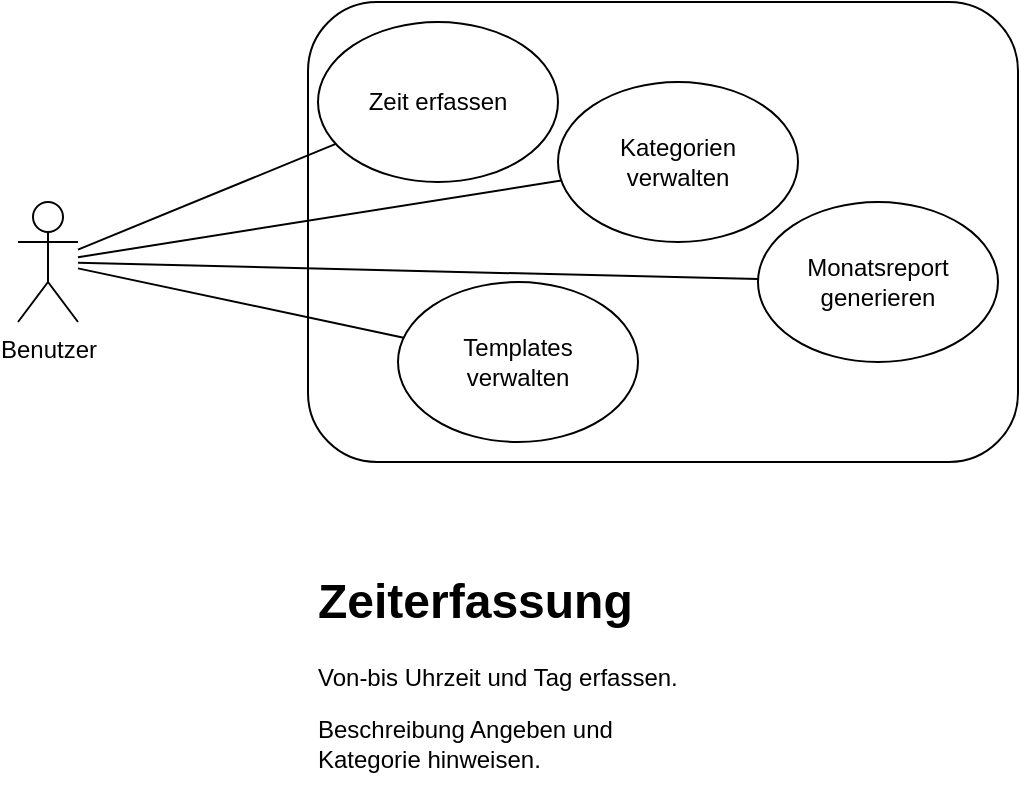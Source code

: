 <mxfile version="13.0.3" type="device"><diagram id="QuTR9RScUUBpiYTeIYR1" name="Page-1"><mxGraphModel dx="1205" dy="687" grid="1" gridSize="10" guides="1" tooltips="1" connect="1" arrows="1" fold="1" page="1" pageScale="1" pageWidth="850" pageHeight="1100" math="0" shadow="0"><root><mxCell id="0"/><mxCell id="1" parent="0"/><mxCell id="HPeIQ-rvwN4vnGWEq9nv-1" value="" style="rounded=1;whiteSpace=wrap;html=1;" vertex="1" parent="1"><mxGeometry x="215" y="110" width="355" height="230" as="geometry"/></mxCell><mxCell id="HPeIQ-rvwN4vnGWEq9nv-2" value="Zeit erfassen" style="ellipse;whiteSpace=wrap;html=1;" vertex="1" parent="1"><mxGeometry x="220" y="120" width="120" height="80" as="geometry"/></mxCell><mxCell id="HPeIQ-rvwN4vnGWEq9nv-3" value="Kategorien &lt;br&gt;verwalten" style="ellipse;whiteSpace=wrap;html=1;" vertex="1" parent="1"><mxGeometry x="340" y="150" width="120" height="80" as="geometry"/></mxCell><mxCell id="HPeIQ-rvwN4vnGWEq9nv-4" value="Monatsreport&lt;br&gt;generieren" style="ellipse;whiteSpace=wrap;html=1;" vertex="1" parent="1"><mxGeometry x="440" y="210" width="120" height="80" as="geometry"/></mxCell><mxCell id="HPeIQ-rvwN4vnGWEq9nv-5" value="Templates&lt;br&gt;verwalten" style="ellipse;whiteSpace=wrap;html=1;" vertex="1" parent="1"><mxGeometry x="260" y="250" width="120" height="80" as="geometry"/></mxCell><mxCell id="HPeIQ-rvwN4vnGWEq9nv-6" value="Benutzer" style="shape=umlActor;verticalLabelPosition=bottom;labelBackgroundColor=#ffffff;verticalAlign=top;html=1;outlineConnect=0;" vertex="1" parent="1"><mxGeometry x="70" y="210" width="30" height="60" as="geometry"/></mxCell><mxCell id="HPeIQ-rvwN4vnGWEq9nv-9" value="" style="endArrow=none;html=1;" edge="1" parent="1" source="HPeIQ-rvwN4vnGWEq9nv-6" target="HPeIQ-rvwN4vnGWEq9nv-2"><mxGeometry width="50" height="50" relative="1" as="geometry"><mxPoint x="120" y="460" as="sourcePoint"/><mxPoint x="170" y="410" as="targetPoint"/></mxGeometry></mxCell><mxCell id="HPeIQ-rvwN4vnGWEq9nv-10" value="" style="endArrow=none;html=1;" edge="1" parent="1" source="HPeIQ-rvwN4vnGWEq9nv-6" target="HPeIQ-rvwN4vnGWEq9nv-3"><mxGeometry width="50" height="50" relative="1" as="geometry"><mxPoint x="30" y="520" as="sourcePoint"/><mxPoint x="80" y="470" as="targetPoint"/></mxGeometry></mxCell><mxCell id="HPeIQ-rvwN4vnGWEq9nv-11" value="" style="endArrow=none;html=1;" edge="1" parent="1" source="HPeIQ-rvwN4vnGWEq9nv-6" target="HPeIQ-rvwN4vnGWEq9nv-5"><mxGeometry width="50" height="50" relative="1" as="geometry"><mxPoint x="120" y="570" as="sourcePoint"/><mxPoint x="170" y="520" as="targetPoint"/></mxGeometry></mxCell><mxCell id="HPeIQ-rvwN4vnGWEq9nv-12" value="" style="endArrow=none;html=1;" edge="1" parent="1" source="HPeIQ-rvwN4vnGWEq9nv-6" target="HPeIQ-rvwN4vnGWEq9nv-4"><mxGeometry width="50" height="50" relative="1" as="geometry"><mxPoint x="50" y="590" as="sourcePoint"/><mxPoint x="100" y="540" as="targetPoint"/></mxGeometry></mxCell><mxCell id="HPeIQ-rvwN4vnGWEq9nv-16" value="&lt;h1&gt;Zeiterfassung&lt;/h1&gt;&lt;p&gt;Von-bis Uhrzeit und Tag erfassen.&lt;/p&gt;&lt;p&gt;Beschreibung Angeben und Kategorie hinweisen.&lt;/p&gt;" style="text;html=1;strokeColor=none;fillColor=none;spacing=5;spacingTop=-20;whiteSpace=wrap;overflow=hidden;rounded=0;" vertex="1" parent="1"><mxGeometry x="215" y="390" width="190" height="120" as="geometry"/></mxCell></root></mxGraphModel></diagram></mxfile>